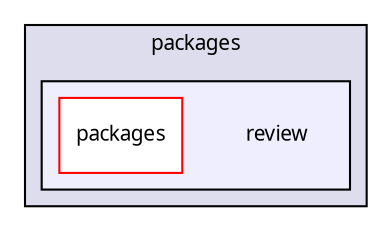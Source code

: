 digraph "packages/review/" {
  compound=true
  node [ fontsize="10", fontname="FreeSans.ttf"];
  edge [ labelfontsize="10", labelfontname="FreeSans.ttf"];
  subgraph clusterdir_93501a11e921083efbd154e0cdff5f10 {
    graph [ bgcolor="#ddddee", pencolor="black", label="packages" fontname="FreeSans.ttf", fontsize="10", URL="dir_93501a11e921083efbd154e0cdff5f10.html"]
  subgraph clusterdir_129b0025e7371487d9fb922aef283d14 {
    graph [ bgcolor="#eeeeff", pencolor="black", label="" URL="dir_129b0025e7371487d9fb922aef283d14.html"];
    dir_129b0025e7371487d9fb922aef283d14 [shape=plaintext label="review"];
    dir_8e3b842835b5179659f04ffa90356ffc [shape=box label="packages" color="red" fillcolor="white" style="filled" URL="dir_8e3b842835b5179659f04ffa90356ffc.html"];
  }
  }
}

